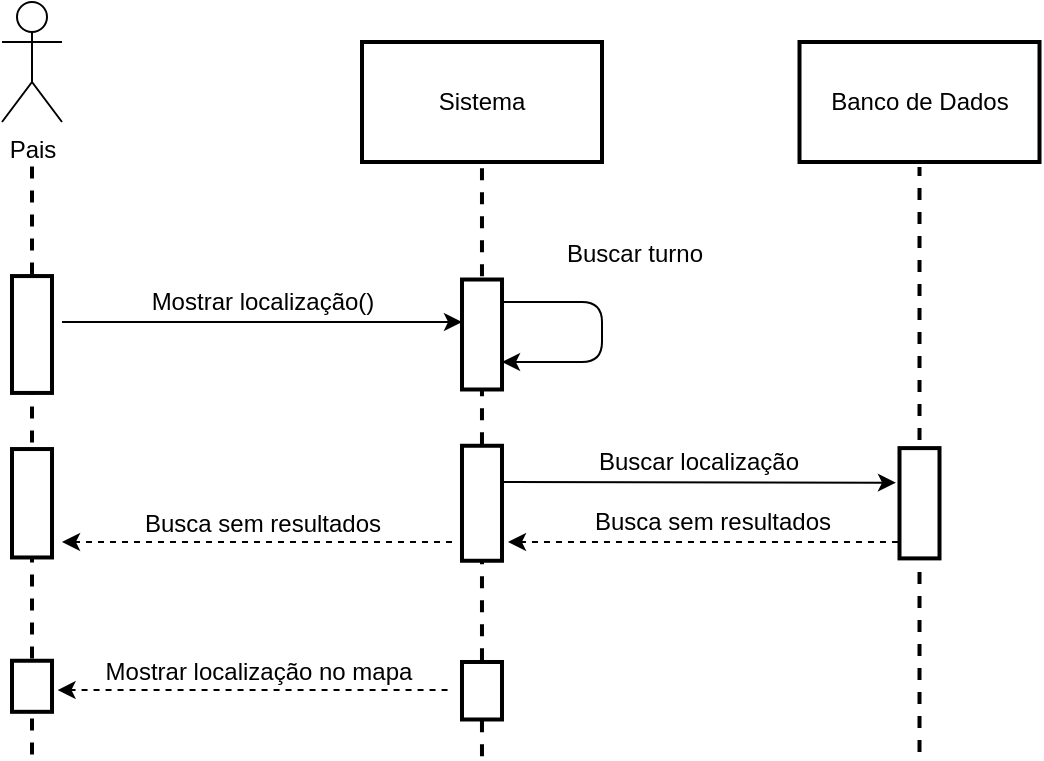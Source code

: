 <mxfile version="12.6.7" type="device"><diagram id="C5RBs43oDa-KdzZeNtuy" name="Page-1"><mxGraphModel dx="862" dy="401" grid="1" gridSize="10" guides="1" tooltips="1" connect="1" arrows="1" fold="1" page="1" pageScale="1" pageWidth="1169" pageHeight="827" background="none" math="0" shadow="0"><root><mxCell id="WIyWlLk6GJQsqaUBKTNV-0"/><mxCell id="WIyWlLk6GJQsqaUBKTNV-1" parent="WIyWlLk6GJQsqaUBKTNV-0"/><mxCell id="uXj5kxqafkHv1mB6yQvV-0" value="Pais" style="shape=umlActor;verticalLabelPosition=bottom;labelBackgroundColor=#ffffff;verticalAlign=top;html=1;outlineConnect=0;" parent="WIyWlLk6GJQsqaUBKTNV-1" vertex="1"><mxGeometry x="40" y="40" width="30" height="60" as="geometry"/></mxCell><mxCell id="uXj5kxqafkHv1mB6yQvV-7" value="" style="line;strokeWidth=2;html=1;perimeter=backbonePerimeter;points=[];outlineConnect=0;dashed=1;rotation=-90;" parent="WIyWlLk6GJQsqaUBKTNV-1" vertex="1"><mxGeometry x="132.65" y="264.84" width="294.68" height="10" as="geometry"/></mxCell><mxCell id="uXj5kxqafkHv1mB6yQvV-9" value="" style="rounded=0;whiteSpace=wrap;html=1;strokeWidth=2;rotation=-90;" parent="WIyWlLk6GJQsqaUBKTNV-1" vertex="1"><mxGeometry x="251.25" y="280.63" width="57.49" height="20" as="geometry"/></mxCell><mxCell id="uXj5kxqafkHv1mB6yQvV-11" value="Sistema" style="rounded=0;whiteSpace=wrap;html=1;strokeWidth=2;" parent="WIyWlLk6GJQsqaUBKTNV-1" vertex="1"><mxGeometry x="220" y="60" width="120" height="60" as="geometry"/></mxCell><mxCell id="uXj5kxqafkHv1mB6yQvV-13" value="" style="line;strokeWidth=2;html=1;perimeter=backbonePerimeter;points=[];outlineConnect=0;dashed=1;rotation=-90;" parent="WIyWlLk6GJQsqaUBKTNV-1" vertex="1"><mxGeometry x="-93.12" y="263.12" width="296.25" height="10" as="geometry"/></mxCell><mxCell id="uXj5kxqafkHv1mB6yQvV-14" value="" style="rounded=0;whiteSpace=wrap;html=1;strokeWidth=2;rotation=-90;" parent="WIyWlLk6GJQsqaUBKTNV-1" vertex="1"><mxGeometry x="25.78" y="196.25" width="58.43" height="20" as="geometry"/></mxCell><mxCell id="uXj5kxqafkHv1mB6yQvV-18" value="" style="endArrow=classic;html=1;" parent="WIyWlLk6GJQsqaUBKTNV-1" edge="1"><mxGeometry width="50" height="50" relative="1" as="geometry"><mxPoint x="70" y="200" as="sourcePoint"/><mxPoint x="270" y="200" as="targetPoint"/></mxGeometry></mxCell><mxCell id="uXj5kxqafkHv1mB6yQvV-19" value="Mostrar localização()" style="text;html=1;align=center;verticalAlign=middle;resizable=0;points=[];labelBackgroundColor=#ffffff;" parent="uXj5kxqafkHv1mB6yQvV-18" vertex="1" connectable="0"><mxGeometry x="0.4" y="-2" relative="1" as="geometry"><mxPoint x="-40" y="-12" as="offset"/></mxGeometry></mxCell><mxCell id="uXj5kxqafkHv1mB6yQvV-20" value="" style="line;strokeWidth=2;html=1;perimeter=backbonePerimeter;points=[];outlineConnect=0;dashed=1;rotation=-90;" parent="WIyWlLk6GJQsqaUBKTNV-1" vertex="1"><mxGeometry x="352.5" y="263.75" width="292.5" height="10" as="geometry"/></mxCell><mxCell id="uXj5kxqafkHv1mB6yQvV-21" value="" style="rounded=0;whiteSpace=wrap;html=1;strokeWidth=2;rotation=-90;" parent="WIyWlLk6GJQsqaUBKTNV-1" vertex="1"><mxGeometry x="471.18" y="280.63" width="55.14" height="20" as="geometry"/></mxCell><mxCell id="uXj5kxqafkHv1mB6yQvV-22" value="Banco de Dados" style="rounded=0;whiteSpace=wrap;html=1;strokeWidth=2;" parent="WIyWlLk6GJQsqaUBKTNV-1" vertex="1"><mxGeometry x="438.75" y="60" width="120" height="60" as="geometry"/></mxCell><mxCell id="uXj5kxqafkHv1mB6yQvV-23" value="" style="endArrow=classic;html=1;entryX=0.914;entryY=-0.15;entryDx=0;entryDy=0;entryPerimeter=0;" parent="WIyWlLk6GJQsqaUBKTNV-1" edge="1"><mxGeometry width="50" height="50" relative="1" as="geometry"><mxPoint x="289.99" y="280" as="sourcePoint"/><mxPoint x="486.99" y="280.33" as="targetPoint"/></mxGeometry></mxCell><mxCell id="uXj5kxqafkHv1mB6yQvV-24" value="Buscar localização" style="text;html=1;align=center;verticalAlign=middle;resizable=0;points=[];labelBackgroundColor=#ffffff;" parent="uXj5kxqafkHv1mB6yQvV-23" vertex="1" connectable="0"><mxGeometry x="0.4" y="-2" relative="1" as="geometry"><mxPoint x="-40" y="-12" as="offset"/></mxGeometry></mxCell><mxCell id="uXj5kxqafkHv1mB6yQvV-25" value="" style="endArrow=classic;html=1;dashed=1;" parent="WIyWlLk6GJQsqaUBKTNV-1" edge="1"><mxGeometry width="50" height="50" relative="1" as="geometry"><mxPoint x="487.99" y="310" as="sourcePoint"/><mxPoint x="292.99" y="310" as="targetPoint"/></mxGeometry></mxCell><mxCell id="g0WJtnFvXcIvdy32x_yS-5" value="" style="rounded=0;whiteSpace=wrap;html=1;strokeWidth=2;rotation=-90;" parent="WIyWlLk6GJQsqaUBKTNV-1" vertex="1"><mxGeometry x="252.51" y="196.25" width="54.99" height="20" as="geometry"/></mxCell><mxCell id="g0WJtnFvXcIvdy32x_yS-7" value="" style="endArrow=classic;html=1;entryX=0.25;entryY=1;entryDx=0;entryDy=0;" parent="WIyWlLk6GJQsqaUBKTNV-1" target="g0WJtnFvXcIvdy32x_yS-5" edge="1"><mxGeometry width="50" height="50" relative="1" as="geometry"><mxPoint x="290" y="190.0" as="sourcePoint"/><mxPoint x="370" y="240" as="targetPoint"/><Array as="points"><mxPoint x="340" y="190"/><mxPoint x="340" y="220"/></Array></mxGeometry></mxCell><mxCell id="g0WJtnFvXcIvdy32x_yS-8" value="Buscar turno" style="text;html=1;align=center;verticalAlign=middle;resizable=0;points=[];labelBackgroundColor=#ffffff;" parent="g0WJtnFvXcIvdy32x_yS-7" vertex="1" connectable="0"><mxGeometry x="0.4" y="-2" relative="1" as="geometry"><mxPoint x="26.82" y="-51.97" as="offset"/></mxGeometry></mxCell><mxCell id="g0WJtnFvXcIvdy32x_yS-10" value="" style="endArrow=classic;html=1;dashed=1;" parent="WIyWlLk6GJQsqaUBKTNV-1" edge="1"><mxGeometry width="50" height="50" relative="1" as="geometry"><mxPoint x="265" y="310.0" as="sourcePoint"/><mxPoint x="70" y="310.0" as="targetPoint"/></mxGeometry></mxCell><mxCell id="g0WJtnFvXcIvdy32x_yS-12" value="Busca sem resultados" style="text;html=1;align=center;verticalAlign=middle;resizable=0;points=[];labelBackgroundColor=#ffffff;" parent="g0WJtnFvXcIvdy32x_yS-10" vertex="1" connectable="0"><mxGeometry x="-0.145" y="1" relative="1" as="geometry"><mxPoint x="-11.67" y="-10.37" as="offset"/></mxGeometry></mxCell><mxCell id="g0WJtnFvXcIvdy32x_yS-11" value="" style="rounded=0;whiteSpace=wrap;html=1;strokeWidth=2;rotation=-90;" parent="WIyWlLk6GJQsqaUBKTNV-1" vertex="1"><mxGeometry x="27.9" y="280.63" width="54.21" height="20" as="geometry"/></mxCell><mxCell id="cvz7Q6B409FZk0T7xGEw-0" value="Busca sem resultados" style="text;html=1;align=center;verticalAlign=middle;resizable=0;points=[];autosize=1;" vertex="1" parent="WIyWlLk6GJQsqaUBKTNV-1"><mxGeometry x="330" y="290" width="130" height="20" as="geometry"/></mxCell><mxCell id="cvz7Q6B409FZk0T7xGEw-1" value="" style="rounded=0;whiteSpace=wrap;html=1;strokeWidth=2;rotation=-90;" vertex="1" parent="WIyWlLk6GJQsqaUBKTNV-1"><mxGeometry x="265.62" y="374.37" width="28.75" height="20" as="geometry"/></mxCell><mxCell id="cvz7Q6B409FZk0T7xGEw-3" value="" style="rounded=0;whiteSpace=wrap;html=1;strokeWidth=2;rotation=-90;" vertex="1" parent="WIyWlLk6GJQsqaUBKTNV-1"><mxGeometry x="42.24" y="372.14" width="25.53" height="20" as="geometry"/></mxCell><mxCell id="cvz7Q6B409FZk0T7xGEw-4" value="" style="endArrow=classic;html=1;dashed=1;" edge="1" parent="WIyWlLk6GJQsqaUBKTNV-1"><mxGeometry width="50" height="50" relative="1" as="geometry"><mxPoint x="262.77" y="384.03" as="sourcePoint"/><mxPoint x="67.77" y="384.03" as="targetPoint"/></mxGeometry></mxCell><mxCell id="cvz7Q6B409FZk0T7xGEw-5" value="Mostrar localização no mapa" style="text;html=1;align=center;verticalAlign=middle;resizable=0;points=[];labelBackgroundColor=#ffffff;" vertex="1" connectable="0" parent="cvz7Q6B409FZk0T7xGEw-4"><mxGeometry x="-0.145" y="1" relative="1" as="geometry"><mxPoint x="-11.67" y="-10.37" as="offset"/></mxGeometry></mxCell></root></mxGraphModel></diagram></mxfile>